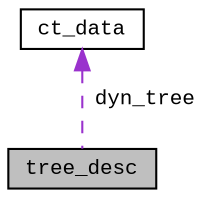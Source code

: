 digraph "tree_desc"
{
  edge [fontname="CourierNew",fontsize="10",labelfontname="CourierNew",labelfontsize="10"];
  node [fontname="CourierNew",fontsize="10",shape=record];
  Node1 [label="tree_desc",height=0.2,width=0.4,color="black", fillcolor="grey75", style="filled" fontcolor="black"];
  Node2 -> Node1 [dir="back",color="darkorchid3",fontsize="10",style="dashed",label=" dyn_tree" ,fontname="CourierNew"];
  Node2 [label="ct_data",height=0.2,width=0.4,color="black", fillcolor="white", style="filled",URL="$de/d7c/structct__data.html"];
}
